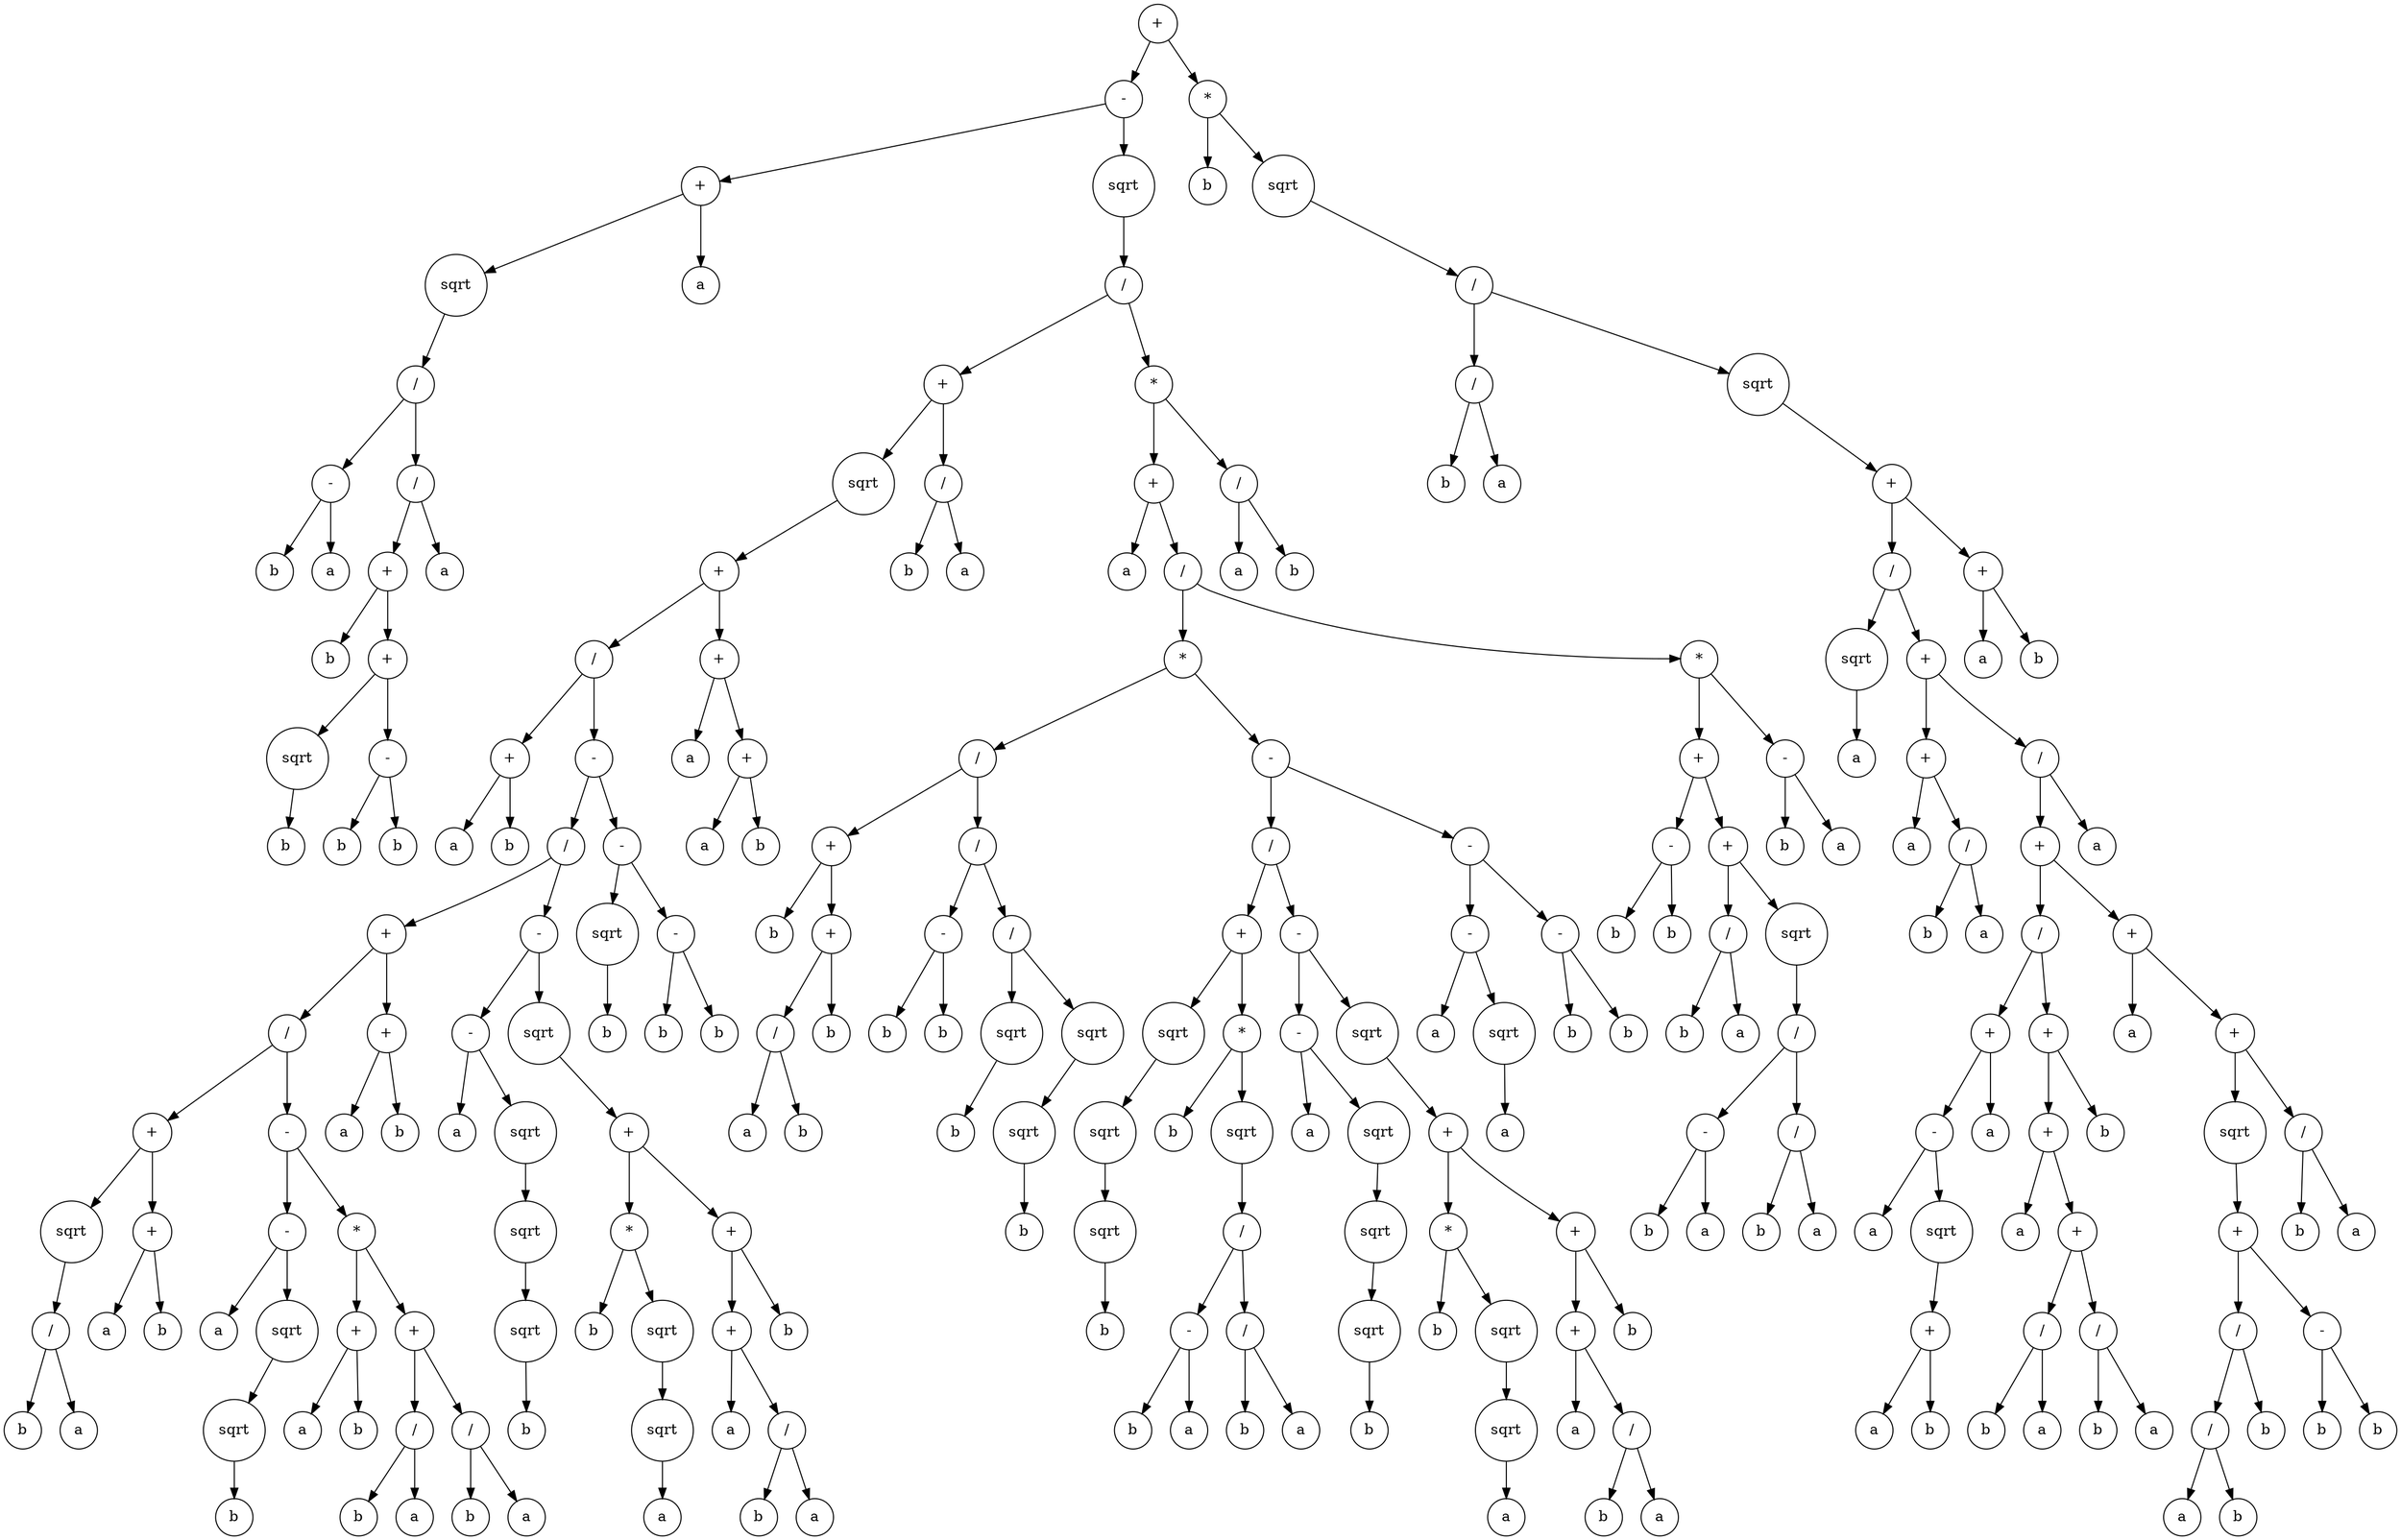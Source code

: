 digraph g {
graph [ordering=out];
node [shape=circle];
n[label = "+"];
n0[label = "-"];
n00[label = "+"];
n000[label = "sqrt"];
n0000[label = "/"];
n00000[label = "-"];
n000000[label = "b"];
n00000 -> n000000;
n000001[label = "a"];
n00000 -> n000001;
n0000 -> n00000;
n00001[label = "/"];
n000010[label = "+"];
n0000100[label = "b"];
n000010 -> n0000100;
n0000101[label = "+"];
n00001010[label = "sqrt"];
n000010100[label = "b"];
n00001010 -> n000010100;
n0000101 -> n00001010;
n00001011[label = "-"];
n000010110[label = "b"];
n00001011 -> n000010110;
n000010111[label = "b"];
n00001011 -> n000010111;
n0000101 -> n00001011;
n000010 -> n0000101;
n00001 -> n000010;
n000011[label = "a"];
n00001 -> n000011;
n0000 -> n00001;
n000 -> n0000;
n00 -> n000;
n001[label = "a"];
n00 -> n001;
n0 -> n00;
n01[label = "sqrt"];
n010[label = "/"];
n0100[label = "+"];
n01000[label = "sqrt"];
n010000[label = "+"];
n0100000[label = "/"];
n01000000[label = "+"];
n010000000[label = "a"];
n01000000 -> n010000000;
n010000001[label = "b"];
n01000000 -> n010000001;
n0100000 -> n01000000;
n01000001[label = "-"];
n010000010[label = "/"];
n0100000100[label = "+"];
n01000001000[label = "/"];
n010000010000[label = "+"];
n0100000100000[label = "sqrt"];
n01000001000000[label = "/"];
n010000010000000[label = "b"];
n01000001000000 -> n010000010000000;
n010000010000001[label = "a"];
n01000001000000 -> n010000010000001;
n0100000100000 -> n01000001000000;
n010000010000 -> n0100000100000;
n0100000100001[label = "+"];
n01000001000010[label = "a"];
n0100000100001 -> n01000001000010;
n01000001000011[label = "b"];
n0100000100001 -> n01000001000011;
n010000010000 -> n0100000100001;
n01000001000 -> n010000010000;
n010000010001[label = "-"];
n0100000100010[label = "-"];
n01000001000100[label = "a"];
n0100000100010 -> n01000001000100;
n01000001000101[label = "sqrt"];
n010000010001010[label = "sqrt"];
n0100000100010100[label = "b"];
n010000010001010 -> n0100000100010100;
n01000001000101 -> n010000010001010;
n0100000100010 -> n01000001000101;
n010000010001 -> n0100000100010;
n0100000100011[label = "*"];
n01000001000110[label = "+"];
n010000010001100[label = "a"];
n01000001000110 -> n010000010001100;
n010000010001101[label = "b"];
n01000001000110 -> n010000010001101;
n0100000100011 -> n01000001000110;
n01000001000111[label = "+"];
n010000010001110[label = "/"];
n0100000100011100[label = "b"];
n010000010001110 -> n0100000100011100;
n0100000100011101[label = "a"];
n010000010001110 -> n0100000100011101;
n01000001000111 -> n010000010001110;
n010000010001111[label = "/"];
n0100000100011110[label = "b"];
n010000010001111 -> n0100000100011110;
n0100000100011111[label = "a"];
n010000010001111 -> n0100000100011111;
n01000001000111 -> n010000010001111;
n0100000100011 -> n01000001000111;
n010000010001 -> n0100000100011;
n01000001000 -> n010000010001;
n0100000100 -> n01000001000;
n01000001001[label = "+"];
n010000010010[label = "a"];
n01000001001 -> n010000010010;
n010000010011[label = "b"];
n01000001001 -> n010000010011;
n0100000100 -> n01000001001;
n010000010 -> n0100000100;
n0100000101[label = "-"];
n01000001010[label = "-"];
n010000010100[label = "a"];
n01000001010 -> n010000010100;
n010000010101[label = "sqrt"];
n0100000101010[label = "sqrt"];
n01000001010100[label = "sqrt"];
n010000010101000[label = "b"];
n01000001010100 -> n010000010101000;
n0100000101010 -> n01000001010100;
n010000010101 -> n0100000101010;
n01000001010 -> n010000010101;
n0100000101 -> n01000001010;
n01000001011[label = "sqrt"];
n010000010110[label = "+"];
n0100000101100[label = "*"];
n01000001011000[label = "b"];
n0100000101100 -> n01000001011000;
n01000001011001[label = "sqrt"];
n010000010110010[label = "sqrt"];
n0100000101100100[label = "a"];
n010000010110010 -> n0100000101100100;
n01000001011001 -> n010000010110010;
n0100000101100 -> n01000001011001;
n010000010110 -> n0100000101100;
n0100000101101[label = "+"];
n01000001011010[label = "+"];
n010000010110100[label = "a"];
n01000001011010 -> n010000010110100;
n010000010110101[label = "/"];
n0100000101101010[label = "b"];
n010000010110101 -> n0100000101101010;
n0100000101101011[label = "a"];
n010000010110101 -> n0100000101101011;
n01000001011010 -> n010000010110101;
n0100000101101 -> n01000001011010;
n01000001011011[label = "b"];
n0100000101101 -> n01000001011011;
n010000010110 -> n0100000101101;
n01000001011 -> n010000010110;
n0100000101 -> n01000001011;
n010000010 -> n0100000101;
n01000001 -> n010000010;
n010000011[label = "-"];
n0100000110[label = "sqrt"];
n01000001100[label = "b"];
n0100000110 -> n01000001100;
n010000011 -> n0100000110;
n0100000111[label = "-"];
n01000001110[label = "b"];
n0100000111 -> n01000001110;
n01000001111[label = "b"];
n0100000111 -> n01000001111;
n010000011 -> n0100000111;
n01000001 -> n010000011;
n0100000 -> n01000001;
n010000 -> n0100000;
n0100001[label = "+"];
n01000010[label = "a"];
n0100001 -> n01000010;
n01000011[label = "+"];
n010000110[label = "a"];
n01000011 -> n010000110;
n010000111[label = "b"];
n01000011 -> n010000111;
n0100001 -> n01000011;
n010000 -> n0100001;
n01000 -> n010000;
n0100 -> n01000;
n01001[label = "/"];
n010010[label = "b"];
n01001 -> n010010;
n010011[label = "a"];
n01001 -> n010011;
n0100 -> n01001;
n010 -> n0100;
n0101[label = "*"];
n01010[label = "+"];
n010100[label = "a"];
n01010 -> n010100;
n010101[label = "/"];
n0101010[label = "*"];
n01010100[label = "/"];
n010101000[label = "+"];
n0101010000[label = "b"];
n010101000 -> n0101010000;
n0101010001[label = "+"];
n01010100010[label = "/"];
n010101000100[label = "a"];
n01010100010 -> n010101000100;
n010101000101[label = "b"];
n01010100010 -> n010101000101;
n0101010001 -> n01010100010;
n01010100011[label = "b"];
n0101010001 -> n01010100011;
n010101000 -> n0101010001;
n01010100 -> n010101000;
n010101001[label = "/"];
n0101010010[label = "-"];
n01010100100[label = "b"];
n0101010010 -> n01010100100;
n01010100101[label = "b"];
n0101010010 -> n01010100101;
n010101001 -> n0101010010;
n0101010011[label = "/"];
n01010100110[label = "sqrt"];
n010101001100[label = "b"];
n01010100110 -> n010101001100;
n0101010011 -> n01010100110;
n01010100111[label = "sqrt"];
n010101001110[label = "sqrt"];
n0101010011100[label = "b"];
n010101001110 -> n0101010011100;
n01010100111 -> n010101001110;
n0101010011 -> n01010100111;
n010101001 -> n0101010011;
n01010100 -> n010101001;
n0101010 -> n01010100;
n01010101[label = "-"];
n010101010[label = "/"];
n0101010100[label = "+"];
n01010101000[label = "sqrt"];
n010101010000[label = "sqrt"];
n0101010100000[label = "sqrt"];
n01010101000000[label = "b"];
n0101010100000 -> n01010101000000;
n010101010000 -> n0101010100000;
n01010101000 -> n010101010000;
n0101010100 -> n01010101000;
n01010101001[label = "*"];
n010101010010[label = "b"];
n01010101001 -> n010101010010;
n010101010011[label = "sqrt"];
n0101010100110[label = "/"];
n01010101001100[label = "-"];
n010101010011000[label = "b"];
n01010101001100 -> n010101010011000;
n010101010011001[label = "a"];
n01010101001100 -> n010101010011001;
n0101010100110 -> n01010101001100;
n01010101001101[label = "/"];
n010101010011010[label = "b"];
n01010101001101 -> n010101010011010;
n010101010011011[label = "a"];
n01010101001101 -> n010101010011011;
n0101010100110 -> n01010101001101;
n010101010011 -> n0101010100110;
n01010101001 -> n010101010011;
n0101010100 -> n01010101001;
n010101010 -> n0101010100;
n0101010101[label = "-"];
n01010101010[label = "-"];
n010101010100[label = "a"];
n01010101010 -> n010101010100;
n010101010101[label = "sqrt"];
n0101010101010[label = "sqrt"];
n01010101010100[label = "sqrt"];
n010101010101000[label = "b"];
n01010101010100 -> n010101010101000;
n0101010101010 -> n01010101010100;
n010101010101 -> n0101010101010;
n01010101010 -> n010101010101;
n0101010101 -> n01010101010;
n01010101011[label = "sqrt"];
n010101010110[label = "+"];
n0101010101100[label = "*"];
n01010101011000[label = "b"];
n0101010101100 -> n01010101011000;
n01010101011001[label = "sqrt"];
n010101010110010[label = "sqrt"];
n0101010101100100[label = "a"];
n010101010110010 -> n0101010101100100;
n01010101011001 -> n010101010110010;
n0101010101100 -> n01010101011001;
n010101010110 -> n0101010101100;
n0101010101101[label = "+"];
n01010101011010[label = "+"];
n010101010110100[label = "a"];
n01010101011010 -> n010101010110100;
n010101010110101[label = "/"];
n0101010101101010[label = "b"];
n010101010110101 -> n0101010101101010;
n0101010101101011[label = "a"];
n010101010110101 -> n0101010101101011;
n01010101011010 -> n010101010110101;
n0101010101101 -> n01010101011010;
n01010101011011[label = "b"];
n0101010101101 -> n01010101011011;
n010101010110 -> n0101010101101;
n01010101011 -> n010101010110;
n0101010101 -> n01010101011;
n010101010 -> n0101010101;
n01010101 -> n010101010;
n010101011[label = "-"];
n0101010110[label = "-"];
n01010101100[label = "a"];
n0101010110 -> n01010101100;
n01010101101[label = "sqrt"];
n010101011010[label = "a"];
n01010101101 -> n010101011010;
n0101010110 -> n01010101101;
n010101011 -> n0101010110;
n0101010111[label = "-"];
n01010101110[label = "b"];
n0101010111 -> n01010101110;
n01010101111[label = "b"];
n0101010111 -> n01010101111;
n010101011 -> n0101010111;
n01010101 -> n010101011;
n0101010 -> n01010101;
n010101 -> n0101010;
n0101011[label = "*"];
n01010110[label = "+"];
n010101100[label = "-"];
n0101011000[label = "b"];
n010101100 -> n0101011000;
n0101011001[label = "b"];
n010101100 -> n0101011001;
n01010110 -> n010101100;
n010101101[label = "+"];
n0101011010[label = "/"];
n01010110100[label = "b"];
n0101011010 -> n01010110100;
n01010110101[label = "a"];
n0101011010 -> n01010110101;
n010101101 -> n0101011010;
n0101011011[label = "sqrt"];
n01010110110[label = "/"];
n010101101100[label = "-"];
n0101011011000[label = "b"];
n010101101100 -> n0101011011000;
n0101011011001[label = "a"];
n010101101100 -> n0101011011001;
n01010110110 -> n010101101100;
n010101101101[label = "/"];
n0101011011010[label = "b"];
n010101101101 -> n0101011011010;
n0101011011011[label = "a"];
n010101101101 -> n0101011011011;
n01010110110 -> n010101101101;
n0101011011 -> n01010110110;
n010101101 -> n0101011011;
n01010110 -> n010101101;
n0101011 -> n01010110;
n01010111[label = "-"];
n010101110[label = "b"];
n01010111 -> n010101110;
n010101111[label = "a"];
n01010111 -> n010101111;
n0101011 -> n01010111;
n010101 -> n0101011;
n01010 -> n010101;
n0101 -> n01010;
n01011[label = "/"];
n010110[label = "a"];
n01011 -> n010110;
n010111[label = "b"];
n01011 -> n010111;
n0101 -> n01011;
n010 -> n0101;
n01 -> n010;
n0 -> n01;
n -> n0;
n1[label = "*"];
n10[label = "b"];
n1 -> n10;
n11[label = "sqrt"];
n110[label = "/"];
n1100[label = "/"];
n11000[label = "b"];
n1100 -> n11000;
n11001[label = "a"];
n1100 -> n11001;
n110 -> n1100;
n1101[label = "sqrt"];
n11010[label = "+"];
n110100[label = "/"];
n1101000[label = "sqrt"];
n11010000[label = "a"];
n1101000 -> n11010000;
n110100 -> n1101000;
n1101001[label = "+"];
n11010010[label = "+"];
n110100100[label = "a"];
n11010010 -> n110100100;
n110100101[label = "/"];
n1101001010[label = "b"];
n110100101 -> n1101001010;
n1101001011[label = "a"];
n110100101 -> n1101001011;
n11010010 -> n110100101;
n1101001 -> n11010010;
n11010011[label = "/"];
n110100110[label = "+"];
n1101001100[label = "/"];
n11010011000[label = "+"];
n110100110000[label = "-"];
n1101001100000[label = "a"];
n110100110000 -> n1101001100000;
n1101001100001[label = "sqrt"];
n11010011000010[label = "+"];
n110100110000100[label = "a"];
n11010011000010 -> n110100110000100;
n110100110000101[label = "b"];
n11010011000010 -> n110100110000101;
n1101001100001 -> n11010011000010;
n110100110000 -> n1101001100001;
n11010011000 -> n110100110000;
n110100110001[label = "a"];
n11010011000 -> n110100110001;
n1101001100 -> n11010011000;
n11010011001[label = "+"];
n110100110010[label = "+"];
n1101001100100[label = "a"];
n110100110010 -> n1101001100100;
n1101001100101[label = "+"];
n11010011001010[label = "/"];
n110100110010100[label = "b"];
n11010011001010 -> n110100110010100;
n110100110010101[label = "a"];
n11010011001010 -> n110100110010101;
n1101001100101 -> n11010011001010;
n11010011001011[label = "/"];
n110100110010110[label = "b"];
n11010011001011 -> n110100110010110;
n110100110010111[label = "a"];
n11010011001011 -> n110100110010111;
n1101001100101 -> n11010011001011;
n110100110010 -> n1101001100101;
n11010011001 -> n110100110010;
n110100110011[label = "b"];
n11010011001 -> n110100110011;
n1101001100 -> n11010011001;
n110100110 -> n1101001100;
n1101001101[label = "+"];
n11010011010[label = "a"];
n1101001101 -> n11010011010;
n11010011011[label = "+"];
n110100110110[label = "sqrt"];
n1101001101100[label = "+"];
n11010011011000[label = "/"];
n110100110110000[label = "/"];
n1101001101100000[label = "a"];
n110100110110000 -> n1101001101100000;
n1101001101100001[label = "b"];
n110100110110000 -> n1101001101100001;
n11010011011000 -> n110100110110000;
n110100110110001[label = "b"];
n11010011011000 -> n110100110110001;
n1101001101100 -> n11010011011000;
n11010011011001[label = "-"];
n110100110110010[label = "b"];
n11010011011001 -> n110100110110010;
n110100110110011[label = "b"];
n11010011011001 -> n110100110110011;
n1101001101100 -> n11010011011001;
n110100110110 -> n1101001101100;
n11010011011 -> n110100110110;
n110100110111[label = "/"];
n1101001101110[label = "b"];
n110100110111 -> n1101001101110;
n1101001101111[label = "a"];
n110100110111 -> n1101001101111;
n11010011011 -> n110100110111;
n1101001101 -> n11010011011;
n110100110 -> n1101001101;
n11010011 -> n110100110;
n110100111[label = "a"];
n11010011 -> n110100111;
n1101001 -> n11010011;
n110100 -> n1101001;
n11010 -> n110100;
n110101[label = "+"];
n1101010[label = "a"];
n110101 -> n1101010;
n1101011[label = "b"];
n110101 -> n1101011;
n11010 -> n110101;
n1101 -> n11010;
n110 -> n1101;
n11 -> n110;
n1 -> n11;
n -> n1;
}
